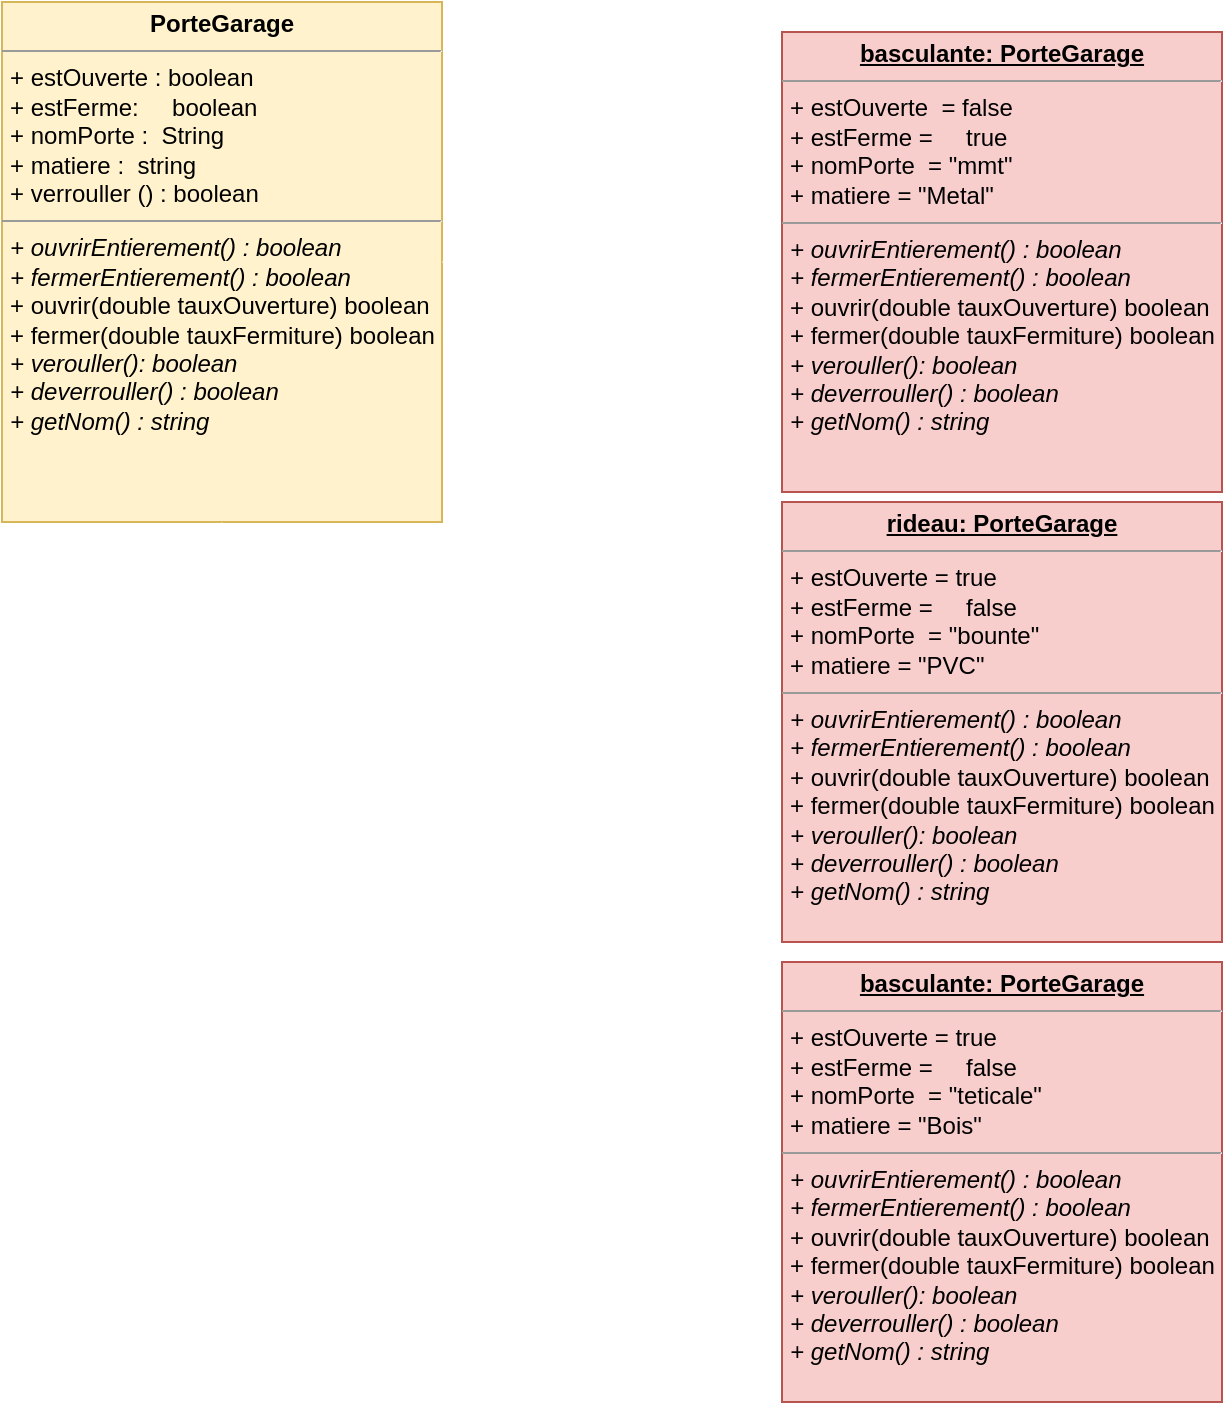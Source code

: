 <mxfile version="20.8.15" type="github">
  <diagram name="Page-1" id="JM4hzxhZmajl7SjjpvSW">
    <mxGraphModel dx="1194" dy="674" grid="1" gridSize="10" guides="1" tooltips="1" connect="1" arrows="1" fold="1" page="1" pageScale="1" pageWidth="827" pageHeight="1169" math="0" shadow="0">
      <root>
        <mxCell id="0" />
        <mxCell id="1" parent="0" />
        <mxCell id="YNEebPfWXDk9G4rTnPX0-2" value="&lt;p style=&quot;margin:0px;margin-top:4px;text-align:center;&quot;&gt;&lt;b&gt;PorteGarage&lt;/b&gt;&lt;/p&gt;&lt;hr size=&quot;1&quot;&gt;&lt;p style=&quot;margin:0px;margin-left:4px;&quot;&gt;+ estOuverte : boolean&lt;/p&gt;&lt;p style=&quot;margin:0px;margin-left:4px;&quot;&gt;+ estFerme:&amp;nbsp; &amp;nbsp; &amp;nbsp;boolean&lt;/p&gt;&lt;p style=&quot;margin:0px;margin-left:4px;&quot;&gt;+ nomPorte :&amp;nbsp;&lt;span style=&quot;&quot;&gt; &lt;/span&gt;String&lt;/p&gt;&lt;p style=&quot;margin:0px;margin-left:4px;&quot;&gt;+ matiere :&amp;nbsp; string&lt;/p&gt;&lt;p style=&quot;margin:0px;margin-left:4px;&quot;&gt;+ verrouller () : boolean&lt;/p&gt;&lt;hr size=&quot;1&quot;&gt;&lt;p style=&quot;margin:0px;margin-left:4px;&quot;&gt;&lt;i&gt;+ ouvrirEntierement() : boolean&lt;/i&gt;&lt;/p&gt;&lt;p style=&quot;margin:0px;margin-left:4px;&quot;&gt;&lt;i&gt;+ fermerEntierement() : boolean&lt;/i&gt;&lt;/p&gt;&lt;p style=&quot;margin:0px;margin-left:4px;&quot;&gt;+ ouvrir(double tauxOuverture) boolean&lt;/p&gt;&lt;p style=&quot;border-color: var(--border-color); margin: 0px 0px 0px 4px;&quot;&gt;+ fermer(double tauxFermiture) boolean&lt;/p&gt;&lt;p style=&quot;margin:0px;margin-left:4px;&quot;&gt;&lt;i&gt;+ verouller(): boolean&lt;/i&gt;&lt;/p&gt;&lt;p style=&quot;margin:0px;margin-left:4px;&quot;&gt;&lt;i&gt;+ deverrouller() : boolean&lt;/i&gt;&lt;/p&gt;&lt;p style=&quot;margin:0px;margin-left:4px;&quot;&gt;&lt;i style=&quot;border-color: var(--border-color);&quot;&gt;+ getNom() : string&lt;/i&gt;&lt;i&gt;&lt;br&gt;&lt;/i&gt;&lt;/p&gt;" style="verticalAlign=top;align=left;overflow=fill;fontSize=12;fontFamily=Helvetica;html=1;fillColor=#fff2cc;strokeColor=#d6b656;" parent="1" vertex="1">
          <mxGeometry x="50" y="70" width="220" height="260" as="geometry" />
        </mxCell>
        <mxCell id="YNEebPfWXDk9G4rTnPX0-6" style="edgeStyle=orthogonalEdgeStyle;rounded=0;orthogonalLoop=1;jettySize=auto;html=1;entryX=1;entryY=0.5;entryDx=0;entryDy=0;strokeColor=#FFFFFF;" parent="1" source="YNEebPfWXDk9G4rTnPX0-3" target="YNEebPfWXDk9G4rTnPX0-2" edge="1">
          <mxGeometry relative="1" as="geometry" />
        </mxCell>
        <mxCell id="YNEebPfWXDk9G4rTnPX0-3" value="&lt;p style=&quot;margin:0px;margin-top:4px;text-align:center;&quot;&gt;&lt;b&gt;&lt;u&gt;basculante: PorteGarage&lt;/u&gt;&lt;/b&gt;&lt;/p&gt;&lt;hr size=&quot;1&quot;&gt;&lt;p style=&quot;margin:0px;margin-left:4px;&quot;&gt;+ estOuverte&amp;nbsp; = false&lt;/p&gt;&lt;p style=&quot;margin:0px;margin-left:4px;&quot;&gt;+ estFerme =&amp;nbsp; &amp;nbsp; &amp;nbsp;true&lt;/p&gt;&lt;p style=&quot;margin:0px;margin-left:4px;&quot;&gt;+ nomPorte&amp;nbsp; =&lt;span style=&quot;&quot;&gt; &lt;/span&gt;&quot;mmt&quot;&lt;/p&gt;&lt;p style=&quot;margin:0px;margin-left:4px;&quot;&gt;+ matiere = &quot;Metal&quot;&lt;/p&gt;&lt;hr size=&quot;1&quot;&gt;&lt;p style=&quot;border-color: var(--border-color); margin: 0px 0px 0px 4px;&quot;&gt;&lt;i style=&quot;border-color: var(--border-color);&quot;&gt;+ ouvrirEntierement() : boolean&lt;/i&gt;&lt;/p&gt;&lt;p style=&quot;border-color: var(--border-color); margin: 0px 0px 0px 4px;&quot;&gt;&lt;i style=&quot;border-color: var(--border-color);&quot;&gt;+ fermerEntierement() : boolean&lt;/i&gt;&lt;/p&gt;&lt;p style=&quot;border-color: var(--border-color); margin: 0px 0px 0px 4px;&quot;&gt;+ ouvrir(double tauxOuverture) boolean&lt;/p&gt;&lt;p style=&quot;border-color: var(--border-color); margin: 0px 0px 0px 4px;&quot;&gt;+ fermer(double tauxFermiture) boolean&lt;/p&gt;&lt;p style=&quot;border-color: var(--border-color); margin: 0px 0px 0px 4px;&quot;&gt;&lt;i style=&quot;border-color: var(--border-color);&quot;&gt;+ verouller(): boolean&lt;/i&gt;&lt;/p&gt;&lt;p style=&quot;border-color: var(--border-color); margin: 0px 0px 0px 4px;&quot;&gt;&lt;i style=&quot;border-color: var(--border-color);&quot;&gt;+ deverrouller() : boolean&lt;/i&gt;&lt;/p&gt;&lt;p style=&quot;border-color: var(--border-color); margin: 0px 0px 0px 4px;&quot;&gt;&lt;i style=&quot;border-color: var(--border-color);&quot;&gt;+ getNom() : string&lt;/i&gt;&lt;/p&gt;" style="verticalAlign=top;align=left;overflow=fill;fontSize=12;fontFamily=Helvetica;html=1;fillColor=#f8cecc;strokeColor=#b85450;" parent="1" vertex="1">
          <mxGeometry x="440" y="85" width="220" height="230" as="geometry" />
        </mxCell>
        <mxCell id="YNEebPfWXDk9G4rTnPX0-5" style="edgeStyle=orthogonalEdgeStyle;rounded=0;orthogonalLoop=1;jettySize=auto;html=1;strokeColor=#FFFFFF;" parent="1" source="YNEebPfWXDk9G4rTnPX0-4" target="YNEebPfWXDk9G4rTnPX0-2" edge="1">
          <mxGeometry relative="1" as="geometry" />
        </mxCell>
        <mxCell id="YNEebPfWXDk9G4rTnPX0-4" value="&lt;p style=&quot;margin:0px;margin-top:4px;text-align:center;&quot;&gt;&lt;b&gt;&lt;u&gt;rideau: PorteGarage&lt;/u&gt;&lt;/b&gt;&lt;/p&gt;&lt;hr size=&quot;1&quot;&gt;&lt;p style=&quot;margin:0px;margin-left:4px;&quot;&gt;+ estOuverte = true&lt;/p&gt;&lt;p style=&quot;margin:0px;margin-left:4px;&quot;&gt;+ estFerme =&amp;nbsp; &amp;nbsp; &amp;nbsp;false&lt;/p&gt;&lt;p style=&quot;margin:0px;margin-left:4px;&quot;&gt;+ nomPorte&amp;nbsp; =&lt;span style=&quot;&quot;&gt; &lt;/span&gt;&quot;bounte&quot;&lt;/p&gt;&lt;p style=&quot;margin:0px;margin-left:4px;&quot;&gt;+ matiere = &quot;PVC&quot;&lt;/p&gt;&lt;hr size=&quot;1&quot;&gt;&lt;p style=&quot;border-color: var(--border-color); margin: 0px 0px 0px 4px;&quot;&gt;&lt;i style=&quot;border-color: var(--border-color);&quot;&gt;+ ouvrirEntierement() : boolean&lt;/i&gt;&lt;/p&gt;&lt;p style=&quot;border-color: var(--border-color); margin: 0px 0px 0px 4px;&quot;&gt;&lt;i style=&quot;border-color: var(--border-color);&quot;&gt;+ fermerEntierement() : boolean&lt;/i&gt;&lt;/p&gt;&lt;p style=&quot;border-color: var(--border-color); margin: 0px 0px 0px 4px;&quot;&gt;+ ouvrir(double tauxOuverture) boolean&lt;/p&gt;&lt;p style=&quot;border-color: var(--border-color); margin: 0px 0px 0px 4px;&quot;&gt;+ fermer(double tauxFermiture) boolean&lt;/p&gt;&lt;p style=&quot;border-color: var(--border-color); margin: 0px 0px 0px 4px;&quot;&gt;&lt;i style=&quot;border-color: var(--border-color);&quot;&gt;+ verouller(): boolean&lt;/i&gt;&lt;/p&gt;&lt;p style=&quot;border-color: var(--border-color); margin: 0px 0px 0px 4px;&quot;&gt;&lt;i style=&quot;border-color: var(--border-color);&quot;&gt;+ deverrouller() : boolean&lt;/i&gt;&lt;/p&gt;&lt;p style=&quot;border-color: var(--border-color); margin: 0px 0px 0px 4px;&quot;&gt;&lt;i style=&quot;border-color: var(--border-color);&quot;&gt;+ getNom() : string&lt;/i&gt;&lt;/p&gt;" style="verticalAlign=top;align=left;overflow=fill;fontSize=12;fontFamily=Helvetica;html=1;fillColor=#f8cecc;strokeColor=#b85450;" parent="1" vertex="1">
          <mxGeometry x="440" y="320" width="220" height="220" as="geometry" />
        </mxCell>
        <mxCell id="_qvYuJXQTVT7YNG9hoCJ-4" style="edgeStyle=orthogonalEdgeStyle;rounded=0;orthogonalLoop=1;jettySize=auto;html=1;strokeColor=#FFFFFF;" edge="1" parent="1" source="_qvYuJXQTVT7YNG9hoCJ-1" target="YNEebPfWXDk9G4rTnPX0-2">
          <mxGeometry relative="1" as="geometry" />
        </mxCell>
        <mxCell id="_qvYuJXQTVT7YNG9hoCJ-1" value="&lt;p style=&quot;margin:0px;margin-top:4px;text-align:center;&quot;&gt;&lt;b&gt;&lt;u&gt;basculante: PorteGarage&lt;/u&gt;&lt;/b&gt;&lt;/p&gt;&lt;hr size=&quot;1&quot;&gt;&lt;p style=&quot;margin:0px;margin-left:4px;&quot;&gt;+ estOuverte = true&lt;/p&gt;&lt;p style=&quot;margin:0px;margin-left:4px;&quot;&gt;+ estFerme =&amp;nbsp; &amp;nbsp; &amp;nbsp;false&lt;/p&gt;&lt;p style=&quot;margin:0px;margin-left:4px;&quot;&gt;+ nomPorte&amp;nbsp; =&lt;span style=&quot;&quot;&gt; &lt;/span&gt;&quot;teticale&quot;&lt;/p&gt;&lt;p style=&quot;margin:0px;margin-left:4px;&quot;&gt;+ matiere = &quot;Bois&quot;&lt;/p&gt;&lt;hr size=&quot;1&quot;&gt;&lt;p style=&quot;border-color: var(--border-color); margin: 0px 0px 0px 4px;&quot;&gt;&lt;i style=&quot;border-color: var(--border-color);&quot;&gt;+ ouvrirEntierement() : boolean&lt;/i&gt;&lt;/p&gt;&lt;p style=&quot;border-color: var(--border-color); margin: 0px 0px 0px 4px;&quot;&gt;&lt;i style=&quot;border-color: var(--border-color);&quot;&gt;+ fermerEntierement() : boolean&lt;/i&gt;&lt;/p&gt;&lt;p style=&quot;border-color: var(--border-color); margin: 0px 0px 0px 4px;&quot;&gt;+ ouvrir(double tauxOuverture) boolean&lt;/p&gt;&lt;p style=&quot;border-color: var(--border-color); margin: 0px 0px 0px 4px;&quot;&gt;+ fermer(double tauxFermiture) boolean&lt;/p&gt;&lt;p style=&quot;border-color: var(--border-color); margin: 0px 0px 0px 4px;&quot;&gt;&lt;i style=&quot;border-color: var(--border-color);&quot;&gt;+ verouller(): boolean&lt;/i&gt;&lt;/p&gt;&lt;p style=&quot;border-color: var(--border-color); margin: 0px 0px 0px 4px;&quot;&gt;&lt;i style=&quot;border-color: var(--border-color);&quot;&gt;+ deverrouller() : boolean&lt;/i&gt;&lt;/p&gt;&lt;p style=&quot;border-color: var(--border-color); margin: 0px 0px 0px 4px;&quot;&gt;&lt;i style=&quot;border-color: var(--border-color);&quot;&gt;+ getNom() : string&lt;/i&gt;&lt;/p&gt;" style="verticalAlign=top;align=left;overflow=fill;fontSize=12;fontFamily=Helvetica;html=1;fillColor=#f8cecc;strokeColor=#b85450;" vertex="1" parent="1">
          <mxGeometry x="440" y="550" width="220" height="220" as="geometry" />
        </mxCell>
      </root>
    </mxGraphModel>
  </diagram>
</mxfile>
